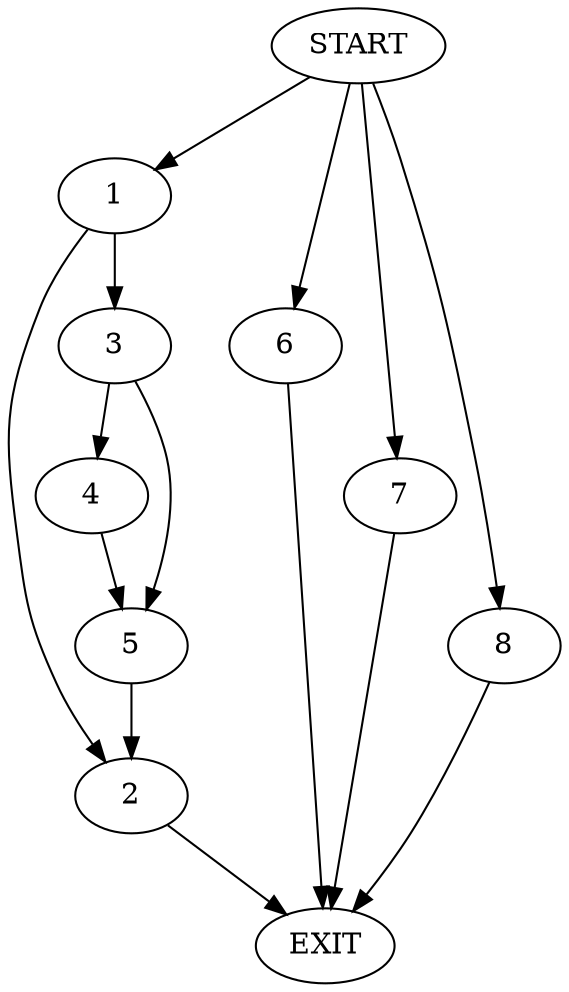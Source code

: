 digraph {
0 [label="START"]
9 [label="EXIT"]
0 -> 1
1 -> 2
1 -> 3
3 -> 4
3 -> 5
2 -> 9
4 -> 5
5 -> 2
0 -> 6
6 -> 9
0 -> 7
7 -> 9
0 -> 8
8 -> 9
}
